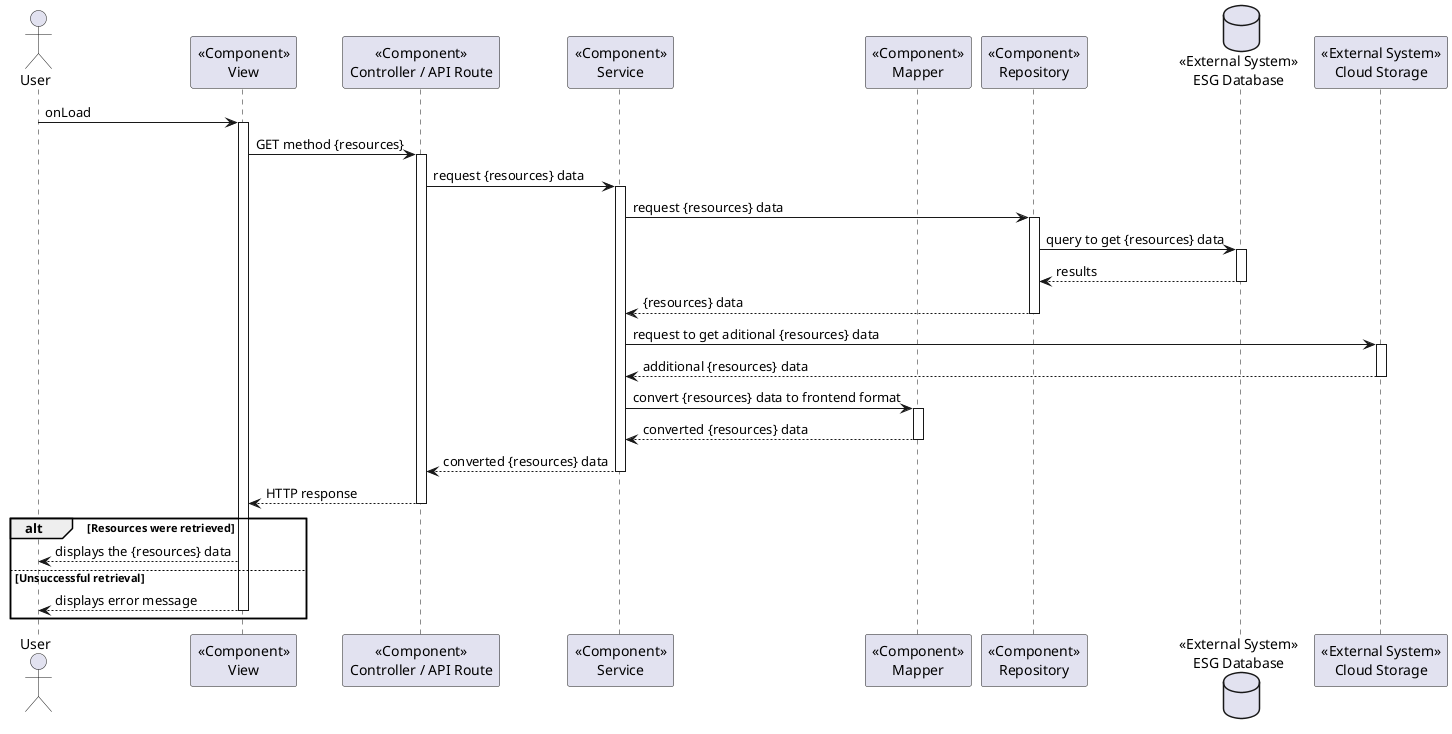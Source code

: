  @startuml

actor User as USER
participant "<<Component>>\nView" as VIEW
participant "<<Component>>\nController / API Route" as COMP
participant "<<Component>>\nService" as SERV
participant "<<Component>>\nMapper" as MAP
participant "<<Component>>\nRepository" as REPO
database "<<External System>>\nESG Database" as DATA
participant "<<External System>>\nCloud Storage" as CLOUD


USER -> VIEW : onLoad
activate VIEW


VIEW -> COMP : GET method {resources}
activate COMP

COMP -> SERV : request {resources} data
activate SERV

SERV -> REPO : request {resources} data
activate REPO

REPO -> DATA : query to get {resources} data
activate DATA

DATA --> REPO : results
deactivate DATA

REPO --> SERV : {resources} data
deactivate REPO

SERV -> CLOUD : request to get aditional {resources} data
activate CLOUD

CLOUD --> SERV : additional {resources} data
deactivate CLOUD


SERV -> MAP : convert {resources} data to frontend format
activate MAP

MAP --> SERV : converted {resources} data
deactivate MAP

SERV --> COMP : converted {resources} data
deactivate SERV

COMP --> VIEW : HTTP response
deactivate COMP

alt Resources were retrieved

    VIEW --> USER : displays the {resources} data
    
    else Unsuccessful retrieval
    
    VIEW --> USER : displays error message
    deactivate VIEW

end alt

@enduml
